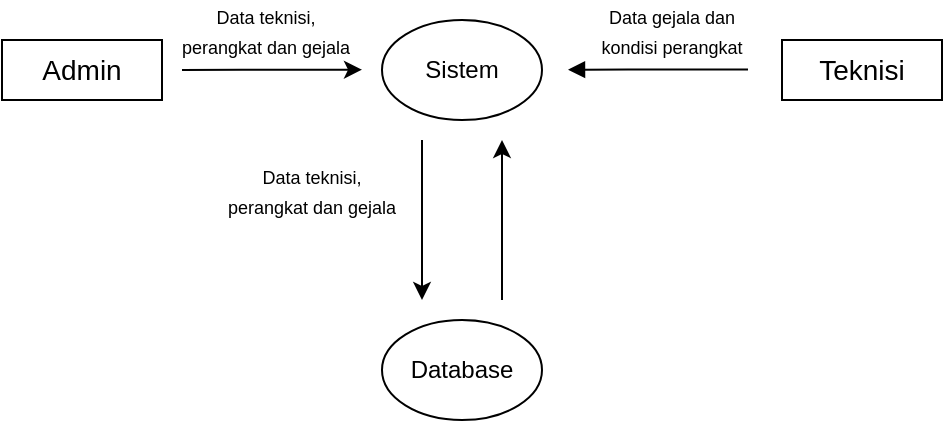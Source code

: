 <mxfile version="24.7.17">
  <diagram name="Halaman-1" id="T_0_kXugVpVqexapRtx8">
    <mxGraphModel dx="612" dy="375" grid="1" gridSize="10" guides="1" tooltips="1" connect="1" arrows="1" fold="1" page="1" pageScale="1" pageWidth="827" pageHeight="1169" math="0" shadow="0">
      <root>
        <mxCell id="0" />
        <mxCell id="1" parent="0" />
        <mxCell id="17oXxP7lbFP4wxgxd0BL-1" value="&lt;font style=&quot;font-size: 14px;&quot;&gt;Admin&lt;/font&gt;" style="rounded=0;whiteSpace=wrap;html=1;" vertex="1" parent="1">
          <mxGeometry x="60" y="60" width="80" height="30" as="geometry" />
        </mxCell>
        <mxCell id="17oXxP7lbFP4wxgxd0BL-2" value="&lt;font style=&quot;font-size: 14px;&quot;&gt;Teknisi&lt;/font&gt;" style="rounded=0;whiteSpace=wrap;html=1;" vertex="1" parent="1">
          <mxGeometry x="450" y="60" width="80" height="30" as="geometry" />
        </mxCell>
        <mxCell id="17oXxP7lbFP4wxgxd0BL-3" value="Sistem" style="ellipse;whiteSpace=wrap;html=1;" vertex="1" parent="1">
          <mxGeometry x="250" y="50" width="80" height="50" as="geometry" />
        </mxCell>
        <mxCell id="17oXxP7lbFP4wxgxd0BL-4" value="Database" style="ellipse;whiteSpace=wrap;html=1;" vertex="1" parent="1">
          <mxGeometry x="250" y="200" width="80" height="50" as="geometry" />
        </mxCell>
        <mxCell id="17oXxP7lbFP4wxgxd0BL-6" value="" style="endArrow=classic;html=1;rounded=0;" edge="1" parent="1">
          <mxGeometry width="50" height="50" relative="1" as="geometry">
            <mxPoint x="150" y="75" as="sourcePoint" />
            <mxPoint x="240" y="74.86" as="targetPoint" />
            <Array as="points">
              <mxPoint x="180" y="74.86" />
            </Array>
          </mxGeometry>
        </mxCell>
        <mxCell id="17oXxP7lbFP4wxgxd0BL-7" value="&lt;font style=&quot;font-size: 9px;&quot;&gt;Data teknisi, perangkat dan gejala&lt;/font&gt;" style="text;html=1;align=center;verticalAlign=middle;whiteSpace=wrap;rounded=0;" vertex="1" parent="1">
          <mxGeometry x="147" y="40" width="90" height="30" as="geometry" />
        </mxCell>
        <mxCell id="17oXxP7lbFP4wxgxd0BL-8" value="" style="endArrow=none;html=1;rounded=0;startArrow=block;startFill=1;endFill=0;" edge="1" parent="1">
          <mxGeometry width="50" height="50" relative="1" as="geometry">
            <mxPoint x="343" y="74.88" as="sourcePoint" />
            <mxPoint x="433" y="74.74" as="targetPoint" />
            <Array as="points">
              <mxPoint x="373" y="74.74" />
            </Array>
          </mxGeometry>
        </mxCell>
        <mxCell id="17oXxP7lbFP4wxgxd0BL-9" value="&lt;font style=&quot;font-size: 9px;&quot;&gt;Data gejala dan kondisi perangkat&lt;/font&gt;" style="text;html=1;align=center;verticalAlign=middle;whiteSpace=wrap;rounded=0;" vertex="1" parent="1">
          <mxGeometry x="350" y="40" width="90" height="30" as="geometry" />
        </mxCell>
        <mxCell id="17oXxP7lbFP4wxgxd0BL-10" value="" style="endArrow=classic;html=1;rounded=0;" edge="1" parent="1">
          <mxGeometry width="50" height="50" relative="1" as="geometry">
            <mxPoint x="270" y="110" as="sourcePoint" />
            <mxPoint x="270" y="190" as="targetPoint" />
            <Array as="points">
              <mxPoint x="270" y="140" />
            </Array>
          </mxGeometry>
        </mxCell>
        <mxCell id="17oXxP7lbFP4wxgxd0BL-11" value="" style="endArrow=none;html=1;rounded=0;startArrow=classic;startFill=1;endFill=0;" edge="1" parent="1">
          <mxGeometry width="50" height="50" relative="1" as="geometry">
            <mxPoint x="310" y="110" as="sourcePoint" />
            <mxPoint x="310" y="190" as="targetPoint" />
            <Array as="points">
              <mxPoint x="310" y="140" />
            </Array>
          </mxGeometry>
        </mxCell>
        <mxCell id="17oXxP7lbFP4wxgxd0BL-12" value="&lt;font style=&quot;font-size: 9px;&quot;&gt;Data teknisi, perangkat dan gejala&lt;/font&gt;" style="text;html=1;align=center;verticalAlign=middle;whiteSpace=wrap;rounded=0;" vertex="1" parent="1">
          <mxGeometry x="170" y="120" width="90" height="30" as="geometry" />
        </mxCell>
      </root>
    </mxGraphModel>
  </diagram>
</mxfile>

